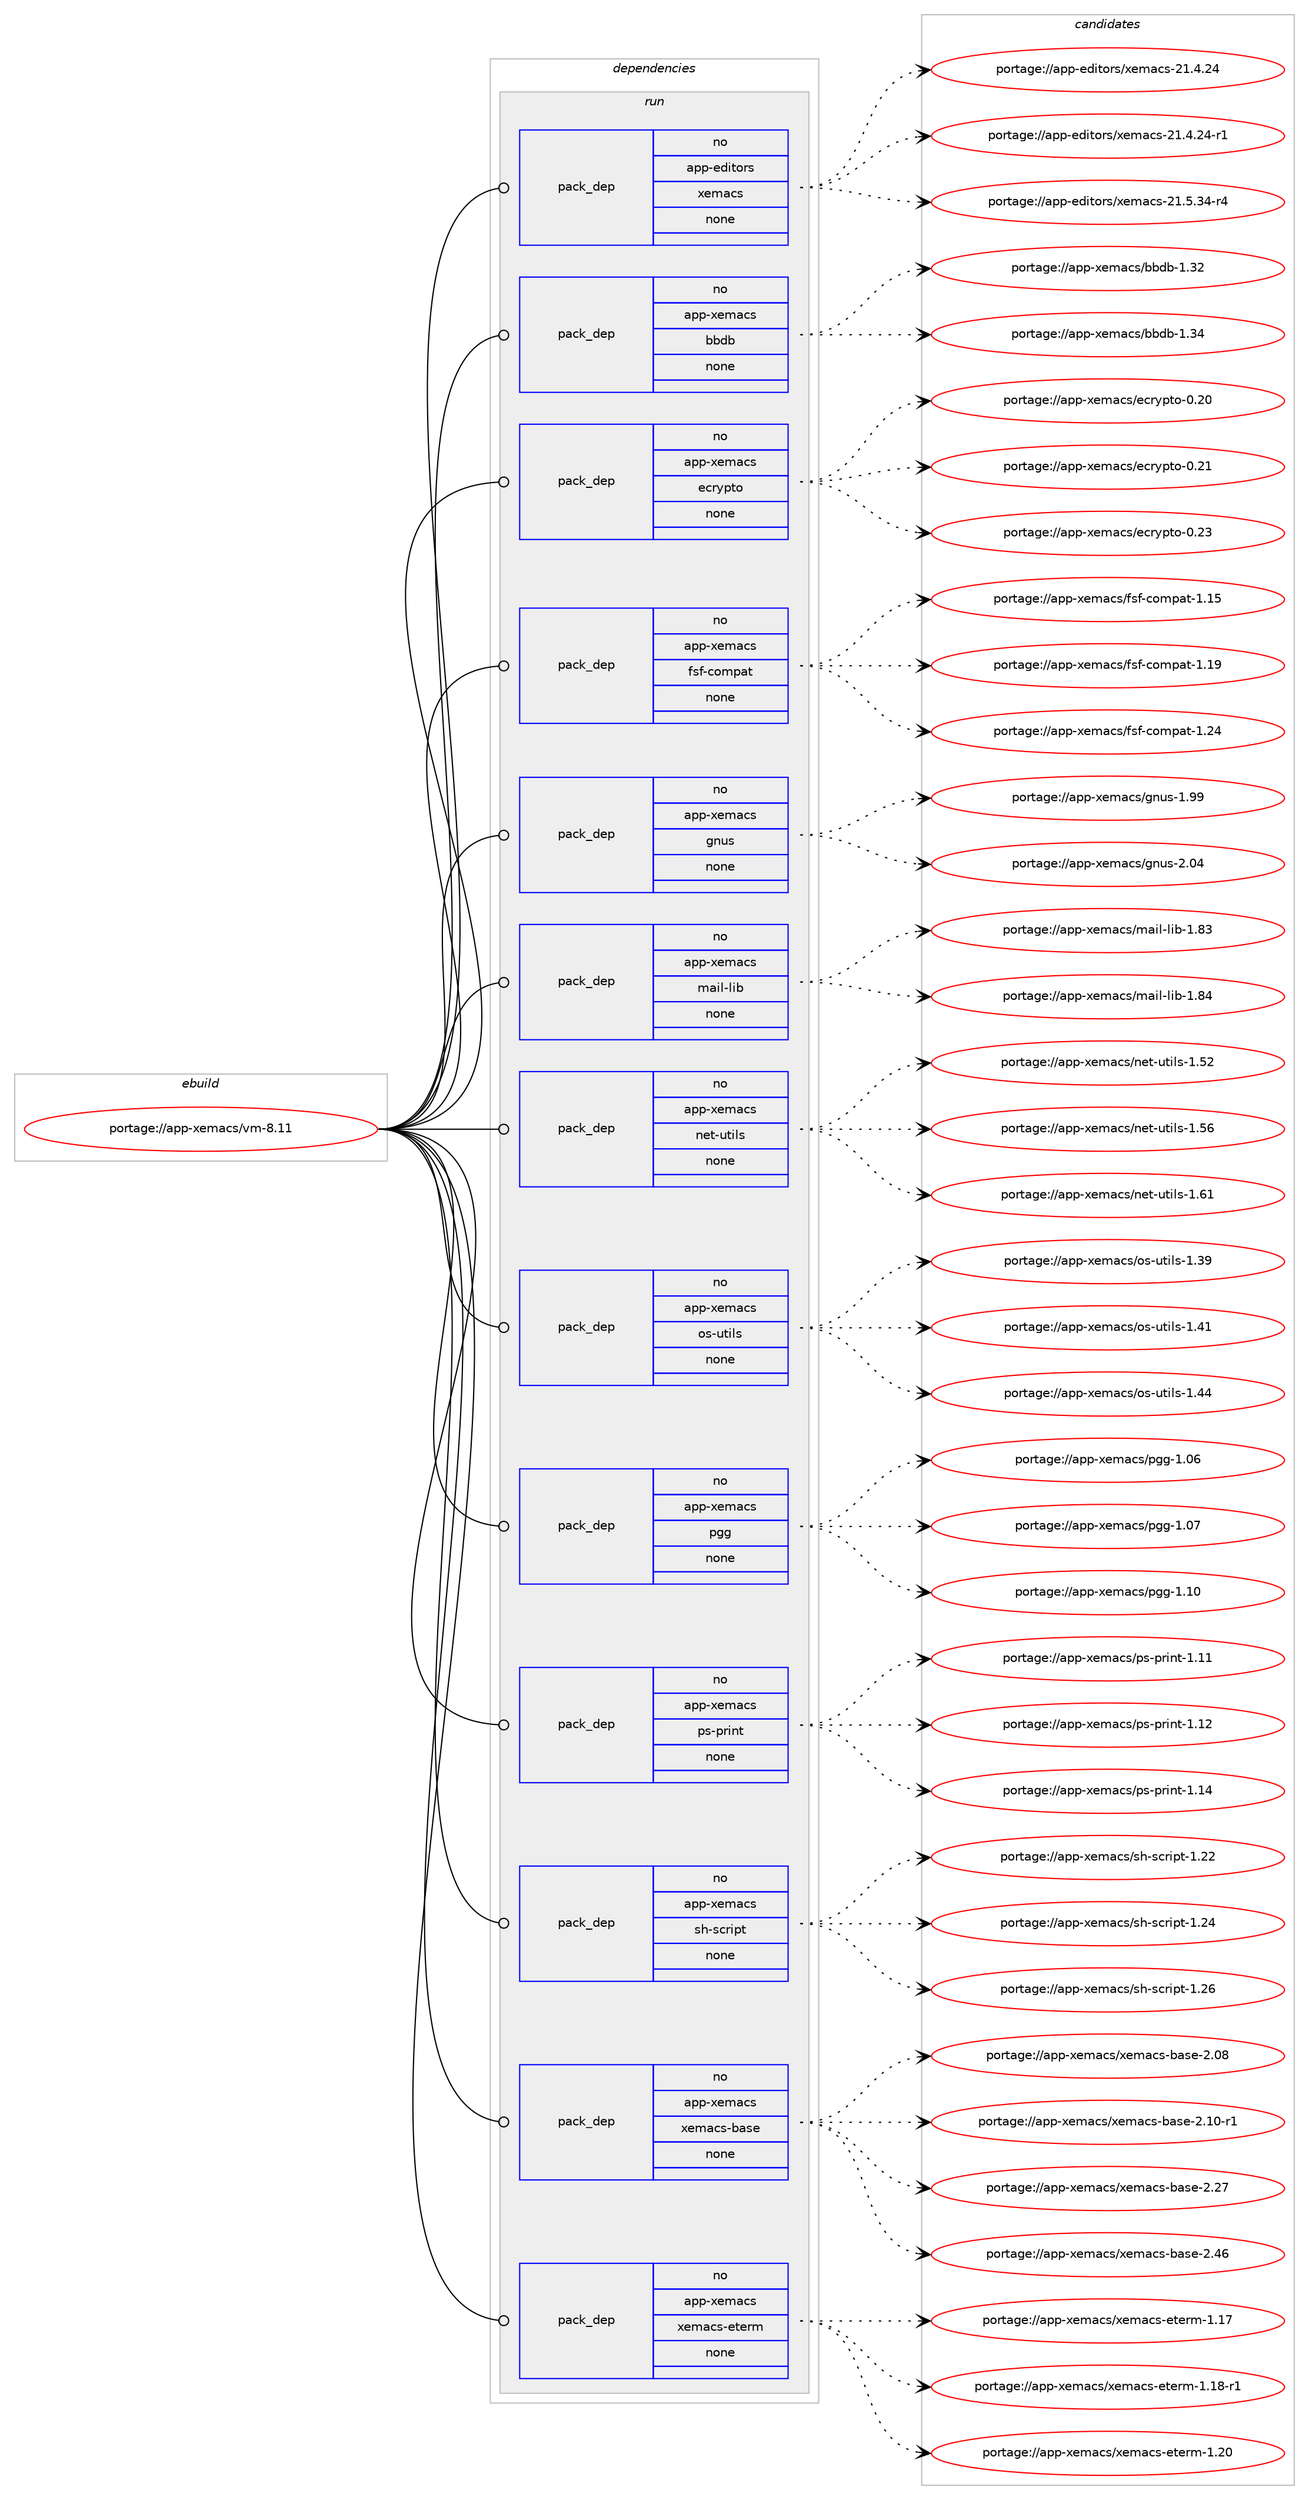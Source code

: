 digraph prolog {

# *************
# Graph options
# *************

newrank=true;
concentrate=true;
compound=true;
graph [rankdir=LR,fontname=Helvetica,fontsize=10,ranksep=1.5];#, ranksep=2.5, nodesep=0.2];
edge  [arrowhead=vee];
node  [fontname=Helvetica,fontsize=10];

# **********
# The ebuild
# **********

subgraph cluster_leftcol {
color=gray;
rank=same;
label=<<i>ebuild</i>>;
id [label="portage://app-xemacs/vm-8.11", color=red, width=4, href="../app-xemacs/vm-8.11.svg"];
}

# ****************
# The dependencies
# ****************

subgraph cluster_midcol {
color=gray;
label=<<i>dependencies</i>>;
subgraph cluster_compile {
fillcolor="#eeeeee";
style=filled;
label=<<i>compile</i>>;
}
subgraph cluster_compileandrun {
fillcolor="#eeeeee";
style=filled;
label=<<i>compile and run</i>>;
}
subgraph cluster_run {
fillcolor="#eeeeee";
style=filled;
label=<<i>run</i>>;
subgraph pack38654 {
dependency51501 [label=<<TABLE BORDER="0" CELLBORDER="1" CELLSPACING="0" CELLPADDING="4" WIDTH="220"><TR><TD ROWSPAN="6" CELLPADDING="30">pack_dep</TD></TR><TR><TD WIDTH="110">no</TD></TR><TR><TD>app-editors</TD></TR><TR><TD>xemacs</TD></TR><TR><TD>none</TD></TR><TR><TD></TD></TR></TABLE>>, shape=none, color=blue];
}
id:e -> dependency51501:w [weight=20,style="solid",arrowhead="odot"];
subgraph pack38655 {
dependency51502 [label=<<TABLE BORDER="0" CELLBORDER="1" CELLSPACING="0" CELLPADDING="4" WIDTH="220"><TR><TD ROWSPAN="6" CELLPADDING="30">pack_dep</TD></TR><TR><TD WIDTH="110">no</TD></TR><TR><TD>app-xemacs</TD></TR><TR><TD>bbdb</TD></TR><TR><TD>none</TD></TR><TR><TD></TD></TR></TABLE>>, shape=none, color=blue];
}
id:e -> dependency51502:w [weight=20,style="solid",arrowhead="odot"];
subgraph pack38656 {
dependency51503 [label=<<TABLE BORDER="0" CELLBORDER="1" CELLSPACING="0" CELLPADDING="4" WIDTH="220"><TR><TD ROWSPAN="6" CELLPADDING="30">pack_dep</TD></TR><TR><TD WIDTH="110">no</TD></TR><TR><TD>app-xemacs</TD></TR><TR><TD>ecrypto</TD></TR><TR><TD>none</TD></TR><TR><TD></TD></TR></TABLE>>, shape=none, color=blue];
}
id:e -> dependency51503:w [weight=20,style="solid",arrowhead="odot"];
subgraph pack38657 {
dependency51504 [label=<<TABLE BORDER="0" CELLBORDER="1" CELLSPACING="0" CELLPADDING="4" WIDTH="220"><TR><TD ROWSPAN="6" CELLPADDING="30">pack_dep</TD></TR><TR><TD WIDTH="110">no</TD></TR><TR><TD>app-xemacs</TD></TR><TR><TD>fsf-compat</TD></TR><TR><TD>none</TD></TR><TR><TD></TD></TR></TABLE>>, shape=none, color=blue];
}
id:e -> dependency51504:w [weight=20,style="solid",arrowhead="odot"];
subgraph pack38658 {
dependency51505 [label=<<TABLE BORDER="0" CELLBORDER="1" CELLSPACING="0" CELLPADDING="4" WIDTH="220"><TR><TD ROWSPAN="6" CELLPADDING="30">pack_dep</TD></TR><TR><TD WIDTH="110">no</TD></TR><TR><TD>app-xemacs</TD></TR><TR><TD>gnus</TD></TR><TR><TD>none</TD></TR><TR><TD></TD></TR></TABLE>>, shape=none, color=blue];
}
id:e -> dependency51505:w [weight=20,style="solid",arrowhead="odot"];
subgraph pack38659 {
dependency51506 [label=<<TABLE BORDER="0" CELLBORDER="1" CELLSPACING="0" CELLPADDING="4" WIDTH="220"><TR><TD ROWSPAN="6" CELLPADDING="30">pack_dep</TD></TR><TR><TD WIDTH="110">no</TD></TR><TR><TD>app-xemacs</TD></TR><TR><TD>mail-lib</TD></TR><TR><TD>none</TD></TR><TR><TD></TD></TR></TABLE>>, shape=none, color=blue];
}
id:e -> dependency51506:w [weight=20,style="solid",arrowhead="odot"];
subgraph pack38660 {
dependency51507 [label=<<TABLE BORDER="0" CELLBORDER="1" CELLSPACING="0" CELLPADDING="4" WIDTH="220"><TR><TD ROWSPAN="6" CELLPADDING="30">pack_dep</TD></TR><TR><TD WIDTH="110">no</TD></TR><TR><TD>app-xemacs</TD></TR><TR><TD>net-utils</TD></TR><TR><TD>none</TD></TR><TR><TD></TD></TR></TABLE>>, shape=none, color=blue];
}
id:e -> dependency51507:w [weight=20,style="solid",arrowhead="odot"];
subgraph pack38661 {
dependency51508 [label=<<TABLE BORDER="0" CELLBORDER="1" CELLSPACING="0" CELLPADDING="4" WIDTH="220"><TR><TD ROWSPAN="6" CELLPADDING="30">pack_dep</TD></TR><TR><TD WIDTH="110">no</TD></TR><TR><TD>app-xemacs</TD></TR><TR><TD>os-utils</TD></TR><TR><TD>none</TD></TR><TR><TD></TD></TR></TABLE>>, shape=none, color=blue];
}
id:e -> dependency51508:w [weight=20,style="solid",arrowhead="odot"];
subgraph pack38662 {
dependency51509 [label=<<TABLE BORDER="0" CELLBORDER="1" CELLSPACING="0" CELLPADDING="4" WIDTH="220"><TR><TD ROWSPAN="6" CELLPADDING="30">pack_dep</TD></TR><TR><TD WIDTH="110">no</TD></TR><TR><TD>app-xemacs</TD></TR><TR><TD>pgg</TD></TR><TR><TD>none</TD></TR><TR><TD></TD></TR></TABLE>>, shape=none, color=blue];
}
id:e -> dependency51509:w [weight=20,style="solid",arrowhead="odot"];
subgraph pack38663 {
dependency51510 [label=<<TABLE BORDER="0" CELLBORDER="1" CELLSPACING="0" CELLPADDING="4" WIDTH="220"><TR><TD ROWSPAN="6" CELLPADDING="30">pack_dep</TD></TR><TR><TD WIDTH="110">no</TD></TR><TR><TD>app-xemacs</TD></TR><TR><TD>ps-print</TD></TR><TR><TD>none</TD></TR><TR><TD></TD></TR></TABLE>>, shape=none, color=blue];
}
id:e -> dependency51510:w [weight=20,style="solid",arrowhead="odot"];
subgraph pack38664 {
dependency51511 [label=<<TABLE BORDER="0" CELLBORDER="1" CELLSPACING="0" CELLPADDING="4" WIDTH="220"><TR><TD ROWSPAN="6" CELLPADDING="30">pack_dep</TD></TR><TR><TD WIDTH="110">no</TD></TR><TR><TD>app-xemacs</TD></TR><TR><TD>sh-script</TD></TR><TR><TD>none</TD></TR><TR><TD></TD></TR></TABLE>>, shape=none, color=blue];
}
id:e -> dependency51511:w [weight=20,style="solid",arrowhead="odot"];
subgraph pack38665 {
dependency51512 [label=<<TABLE BORDER="0" CELLBORDER="1" CELLSPACING="0" CELLPADDING="4" WIDTH="220"><TR><TD ROWSPAN="6" CELLPADDING="30">pack_dep</TD></TR><TR><TD WIDTH="110">no</TD></TR><TR><TD>app-xemacs</TD></TR><TR><TD>xemacs-base</TD></TR><TR><TD>none</TD></TR><TR><TD></TD></TR></TABLE>>, shape=none, color=blue];
}
id:e -> dependency51512:w [weight=20,style="solid",arrowhead="odot"];
subgraph pack38666 {
dependency51513 [label=<<TABLE BORDER="0" CELLBORDER="1" CELLSPACING="0" CELLPADDING="4" WIDTH="220"><TR><TD ROWSPAN="6" CELLPADDING="30">pack_dep</TD></TR><TR><TD WIDTH="110">no</TD></TR><TR><TD>app-xemacs</TD></TR><TR><TD>xemacs-eterm</TD></TR><TR><TD>none</TD></TR><TR><TD></TD></TR></TABLE>>, shape=none, color=blue];
}
id:e -> dependency51513:w [weight=20,style="solid",arrowhead="odot"];
}
}

# **************
# The candidates
# **************

subgraph cluster_choices {
rank=same;
color=gray;
label=<<i>candidates</i>>;

subgraph choice38654 {
color=black;
nodesep=1;
choiceportage97112112451011001051161111141154712010110997991154550494652465052 [label="portage://app-editors/xemacs-21.4.24", color=red, width=4,href="../app-editors/xemacs-21.4.24.svg"];
choiceportage971121124510110010511611111411547120101109979911545504946524650524511449 [label="portage://app-editors/xemacs-21.4.24-r1", color=red, width=4,href="../app-editors/xemacs-21.4.24-r1.svg"];
choiceportage971121124510110010511611111411547120101109979911545504946534651524511452 [label="portage://app-editors/xemacs-21.5.34-r4", color=red, width=4,href="../app-editors/xemacs-21.5.34-r4.svg"];
dependency51501:e -> choiceportage97112112451011001051161111141154712010110997991154550494652465052:w [style=dotted,weight="100"];
dependency51501:e -> choiceportage971121124510110010511611111411547120101109979911545504946524650524511449:w [style=dotted,weight="100"];
dependency51501:e -> choiceportage971121124510110010511611111411547120101109979911545504946534651524511452:w [style=dotted,weight="100"];
}
subgraph choice38655 {
color=black;
nodesep=1;
choiceportage97112112451201011099799115479898100984549465150 [label="portage://app-xemacs/bbdb-1.32", color=red, width=4,href="../app-xemacs/bbdb-1.32.svg"];
choiceportage97112112451201011099799115479898100984549465152 [label="portage://app-xemacs/bbdb-1.34", color=red, width=4,href="../app-xemacs/bbdb-1.34.svg"];
dependency51502:e -> choiceportage97112112451201011099799115479898100984549465150:w [style=dotted,weight="100"];
dependency51502:e -> choiceportage97112112451201011099799115479898100984549465152:w [style=dotted,weight="100"];
}
subgraph choice38656 {
color=black;
nodesep=1;
choiceportage9711211245120101109979911547101991141211121161114548465048 [label="portage://app-xemacs/ecrypto-0.20", color=red, width=4,href="../app-xemacs/ecrypto-0.20.svg"];
choiceportage9711211245120101109979911547101991141211121161114548465049 [label="portage://app-xemacs/ecrypto-0.21", color=red, width=4,href="../app-xemacs/ecrypto-0.21.svg"];
choiceportage9711211245120101109979911547101991141211121161114548465051 [label="portage://app-xemacs/ecrypto-0.23", color=red, width=4,href="../app-xemacs/ecrypto-0.23.svg"];
dependency51503:e -> choiceportage9711211245120101109979911547101991141211121161114548465048:w [style=dotted,weight="100"];
dependency51503:e -> choiceportage9711211245120101109979911547101991141211121161114548465049:w [style=dotted,weight="100"];
dependency51503:e -> choiceportage9711211245120101109979911547101991141211121161114548465051:w [style=dotted,weight="100"];
}
subgraph choice38657 {
color=black;
nodesep=1;
choiceportage97112112451201011099799115471021151024599111109112971164549464953 [label="portage://app-xemacs/fsf-compat-1.15", color=red, width=4,href="../app-xemacs/fsf-compat-1.15.svg"];
choiceportage97112112451201011099799115471021151024599111109112971164549464957 [label="portage://app-xemacs/fsf-compat-1.19", color=red, width=4,href="../app-xemacs/fsf-compat-1.19.svg"];
choiceportage97112112451201011099799115471021151024599111109112971164549465052 [label="portage://app-xemacs/fsf-compat-1.24", color=red, width=4,href="../app-xemacs/fsf-compat-1.24.svg"];
dependency51504:e -> choiceportage97112112451201011099799115471021151024599111109112971164549464953:w [style=dotted,weight="100"];
dependency51504:e -> choiceportage97112112451201011099799115471021151024599111109112971164549464957:w [style=dotted,weight="100"];
dependency51504:e -> choiceportage97112112451201011099799115471021151024599111109112971164549465052:w [style=dotted,weight="100"];
}
subgraph choice38658 {
color=black;
nodesep=1;
choiceportage97112112451201011099799115471031101171154549465757 [label="portage://app-xemacs/gnus-1.99", color=red, width=4,href="../app-xemacs/gnus-1.99.svg"];
choiceportage97112112451201011099799115471031101171154550464852 [label="portage://app-xemacs/gnus-2.04", color=red, width=4,href="../app-xemacs/gnus-2.04.svg"];
dependency51505:e -> choiceportage97112112451201011099799115471031101171154549465757:w [style=dotted,weight="100"];
dependency51505:e -> choiceportage97112112451201011099799115471031101171154550464852:w [style=dotted,weight="100"];
}
subgraph choice38659 {
color=black;
nodesep=1;
choiceportage97112112451201011099799115471099710510845108105984549465651 [label="portage://app-xemacs/mail-lib-1.83", color=red, width=4,href="../app-xemacs/mail-lib-1.83.svg"];
choiceportage97112112451201011099799115471099710510845108105984549465652 [label="portage://app-xemacs/mail-lib-1.84", color=red, width=4,href="../app-xemacs/mail-lib-1.84.svg"];
dependency51506:e -> choiceportage97112112451201011099799115471099710510845108105984549465651:w [style=dotted,weight="100"];
dependency51506:e -> choiceportage97112112451201011099799115471099710510845108105984549465652:w [style=dotted,weight="100"];
}
subgraph choice38660 {
color=black;
nodesep=1;
choiceportage9711211245120101109979911547110101116451171161051081154549465350 [label="portage://app-xemacs/net-utils-1.52", color=red, width=4,href="../app-xemacs/net-utils-1.52.svg"];
choiceportage9711211245120101109979911547110101116451171161051081154549465354 [label="portage://app-xemacs/net-utils-1.56", color=red, width=4,href="../app-xemacs/net-utils-1.56.svg"];
choiceportage9711211245120101109979911547110101116451171161051081154549465449 [label="portage://app-xemacs/net-utils-1.61", color=red, width=4,href="../app-xemacs/net-utils-1.61.svg"];
dependency51507:e -> choiceportage9711211245120101109979911547110101116451171161051081154549465350:w [style=dotted,weight="100"];
dependency51507:e -> choiceportage9711211245120101109979911547110101116451171161051081154549465354:w [style=dotted,weight="100"];
dependency51507:e -> choiceportage9711211245120101109979911547110101116451171161051081154549465449:w [style=dotted,weight="100"];
}
subgraph choice38661 {
color=black;
nodesep=1;
choiceportage9711211245120101109979911547111115451171161051081154549465157 [label="portage://app-xemacs/os-utils-1.39", color=red, width=4,href="../app-xemacs/os-utils-1.39.svg"];
choiceportage9711211245120101109979911547111115451171161051081154549465249 [label="portage://app-xemacs/os-utils-1.41", color=red, width=4,href="../app-xemacs/os-utils-1.41.svg"];
choiceportage9711211245120101109979911547111115451171161051081154549465252 [label="portage://app-xemacs/os-utils-1.44", color=red, width=4,href="../app-xemacs/os-utils-1.44.svg"];
dependency51508:e -> choiceportage9711211245120101109979911547111115451171161051081154549465157:w [style=dotted,weight="100"];
dependency51508:e -> choiceportage9711211245120101109979911547111115451171161051081154549465249:w [style=dotted,weight="100"];
dependency51508:e -> choiceportage9711211245120101109979911547111115451171161051081154549465252:w [style=dotted,weight="100"];
}
subgraph choice38662 {
color=black;
nodesep=1;
choiceportage97112112451201011099799115471121031034549464854 [label="portage://app-xemacs/pgg-1.06", color=red, width=4,href="../app-xemacs/pgg-1.06.svg"];
choiceportage97112112451201011099799115471121031034549464855 [label="portage://app-xemacs/pgg-1.07", color=red, width=4,href="../app-xemacs/pgg-1.07.svg"];
choiceportage97112112451201011099799115471121031034549464948 [label="portage://app-xemacs/pgg-1.10", color=red, width=4,href="../app-xemacs/pgg-1.10.svg"];
dependency51509:e -> choiceportage97112112451201011099799115471121031034549464854:w [style=dotted,weight="100"];
dependency51509:e -> choiceportage97112112451201011099799115471121031034549464855:w [style=dotted,weight="100"];
dependency51509:e -> choiceportage97112112451201011099799115471121031034549464948:w [style=dotted,weight="100"];
}
subgraph choice38663 {
color=black;
nodesep=1;
choiceportage9711211245120101109979911547112115451121141051101164549464949 [label="portage://app-xemacs/ps-print-1.11", color=red, width=4,href="../app-xemacs/ps-print-1.11.svg"];
choiceportage9711211245120101109979911547112115451121141051101164549464950 [label="portage://app-xemacs/ps-print-1.12", color=red, width=4,href="../app-xemacs/ps-print-1.12.svg"];
choiceportage9711211245120101109979911547112115451121141051101164549464952 [label="portage://app-xemacs/ps-print-1.14", color=red, width=4,href="../app-xemacs/ps-print-1.14.svg"];
dependency51510:e -> choiceportage9711211245120101109979911547112115451121141051101164549464949:w [style=dotted,weight="100"];
dependency51510:e -> choiceportage9711211245120101109979911547112115451121141051101164549464950:w [style=dotted,weight="100"];
dependency51510:e -> choiceportage9711211245120101109979911547112115451121141051101164549464952:w [style=dotted,weight="100"];
}
subgraph choice38664 {
color=black;
nodesep=1;
choiceportage971121124512010110997991154711510445115991141051121164549465050 [label="portage://app-xemacs/sh-script-1.22", color=red, width=4,href="../app-xemacs/sh-script-1.22.svg"];
choiceportage971121124512010110997991154711510445115991141051121164549465052 [label="portage://app-xemacs/sh-script-1.24", color=red, width=4,href="../app-xemacs/sh-script-1.24.svg"];
choiceportage971121124512010110997991154711510445115991141051121164549465054 [label="portage://app-xemacs/sh-script-1.26", color=red, width=4,href="../app-xemacs/sh-script-1.26.svg"];
dependency51511:e -> choiceportage971121124512010110997991154711510445115991141051121164549465050:w [style=dotted,weight="100"];
dependency51511:e -> choiceportage971121124512010110997991154711510445115991141051121164549465052:w [style=dotted,weight="100"];
dependency51511:e -> choiceportage971121124512010110997991154711510445115991141051121164549465054:w [style=dotted,weight="100"];
}
subgraph choice38665 {
color=black;
nodesep=1;
choiceportage971121124512010110997991154712010110997991154598971151014550464856 [label="portage://app-xemacs/xemacs-base-2.08", color=red, width=4,href="../app-xemacs/xemacs-base-2.08.svg"];
choiceportage9711211245120101109979911547120101109979911545989711510145504649484511449 [label="portage://app-xemacs/xemacs-base-2.10-r1", color=red, width=4,href="../app-xemacs/xemacs-base-2.10-r1.svg"];
choiceportage971121124512010110997991154712010110997991154598971151014550465055 [label="portage://app-xemacs/xemacs-base-2.27", color=red, width=4,href="../app-xemacs/xemacs-base-2.27.svg"];
choiceportage971121124512010110997991154712010110997991154598971151014550465254 [label="portage://app-xemacs/xemacs-base-2.46", color=red, width=4,href="../app-xemacs/xemacs-base-2.46.svg"];
dependency51512:e -> choiceportage971121124512010110997991154712010110997991154598971151014550464856:w [style=dotted,weight="100"];
dependency51512:e -> choiceportage9711211245120101109979911547120101109979911545989711510145504649484511449:w [style=dotted,weight="100"];
dependency51512:e -> choiceportage971121124512010110997991154712010110997991154598971151014550465055:w [style=dotted,weight="100"];
dependency51512:e -> choiceportage971121124512010110997991154712010110997991154598971151014550465254:w [style=dotted,weight="100"];
}
subgraph choice38666 {
color=black;
nodesep=1;
choiceportage97112112451201011099799115471201011099799115451011161011141094549464955 [label="portage://app-xemacs/xemacs-eterm-1.17", color=red, width=4,href="../app-xemacs/xemacs-eterm-1.17.svg"];
choiceportage971121124512010110997991154712010110997991154510111610111410945494649564511449 [label="portage://app-xemacs/xemacs-eterm-1.18-r1", color=red, width=4,href="../app-xemacs/xemacs-eterm-1.18-r1.svg"];
choiceportage97112112451201011099799115471201011099799115451011161011141094549465048 [label="portage://app-xemacs/xemacs-eterm-1.20", color=red, width=4,href="../app-xemacs/xemacs-eterm-1.20.svg"];
dependency51513:e -> choiceportage97112112451201011099799115471201011099799115451011161011141094549464955:w [style=dotted,weight="100"];
dependency51513:e -> choiceportage971121124512010110997991154712010110997991154510111610111410945494649564511449:w [style=dotted,weight="100"];
dependency51513:e -> choiceportage97112112451201011099799115471201011099799115451011161011141094549465048:w [style=dotted,weight="100"];
}
}

}
